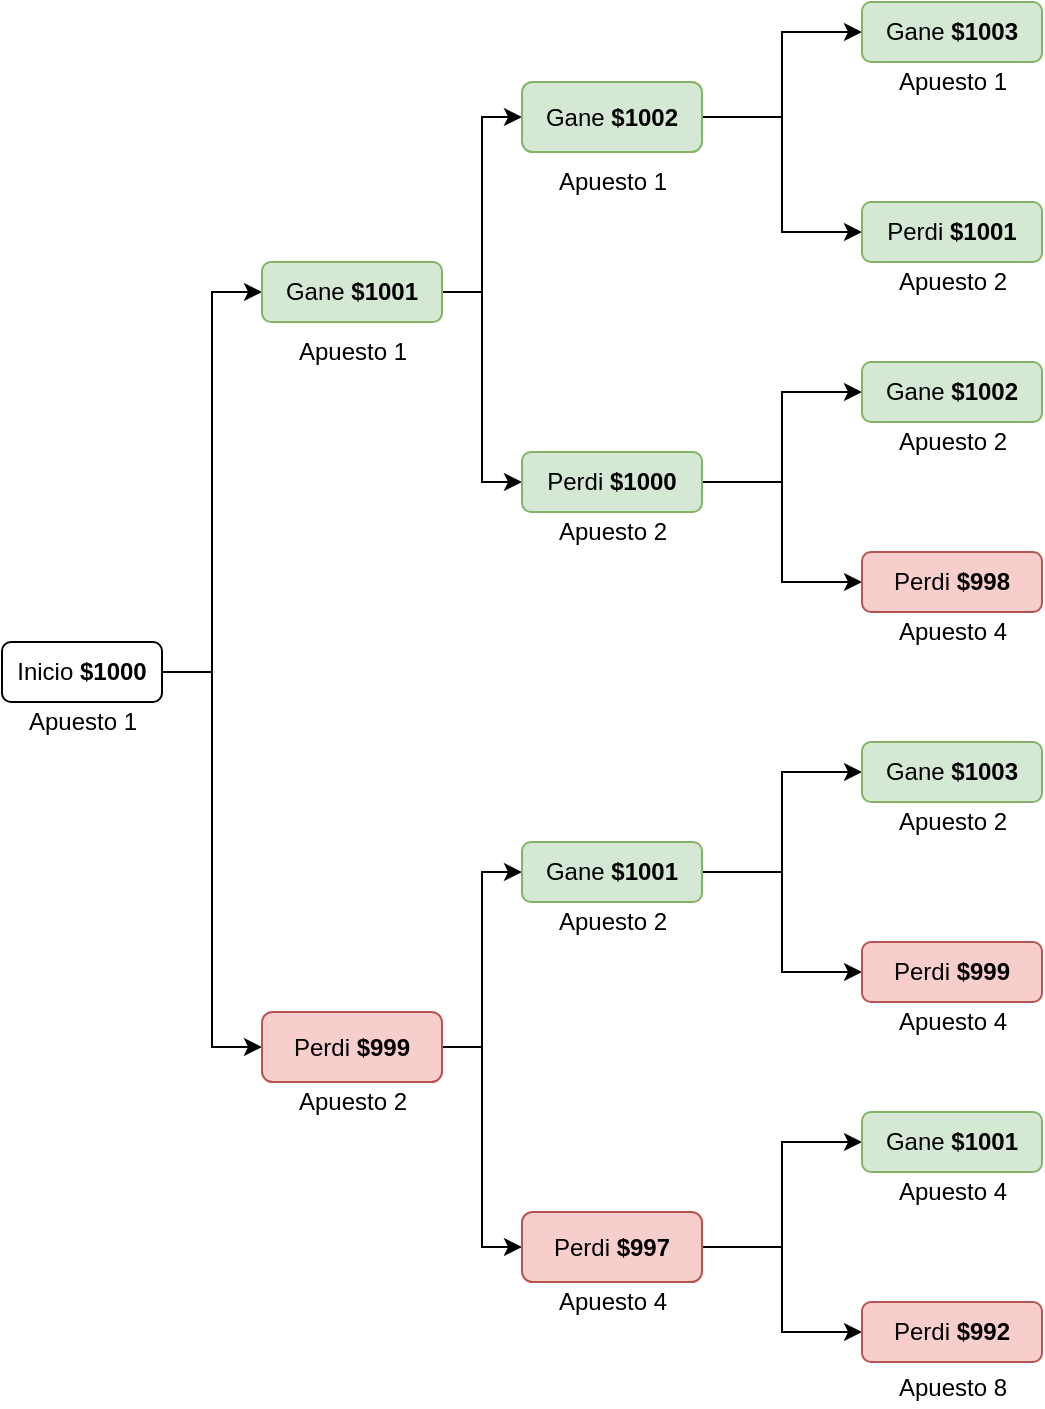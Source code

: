 <mxfile version="13.1.3" type="device" pages="2"><diagram id="SDtOnTAfS_eQup6l5M_r" name="Page-1"><mxGraphModel dx="1352" dy="767" grid="1" gridSize="10" guides="1" tooltips="1" connect="1" arrows="1" fold="1" page="1" pageScale="1" pageWidth="1100" pageHeight="850" math="0" shadow="0"><root><mxCell id="0"/><mxCell id="1" parent="0"/><mxCell id="ytkGR3_h_KX3dQlujP2u-19" style="edgeStyle=orthogonalEdgeStyle;rounded=0;orthogonalLoop=1;jettySize=auto;html=1;exitX=1;exitY=0.5;exitDx=0;exitDy=0;entryX=0;entryY=0.5;entryDx=0;entryDy=0;" edge="1" parent="1" source="ytkGR3_h_KX3dQlujP2u-1" target="ytkGR3_h_KX3dQlujP2u-2"><mxGeometry relative="1" as="geometry"/></mxCell><mxCell id="ytkGR3_h_KX3dQlujP2u-20" style="edgeStyle=orthogonalEdgeStyle;rounded=0;orthogonalLoop=1;jettySize=auto;html=1;exitX=1;exitY=0.5;exitDx=0;exitDy=0;entryX=0;entryY=0.5;entryDx=0;entryDy=0;" edge="1" parent="1" source="ytkGR3_h_KX3dQlujP2u-1" target="ytkGR3_h_KX3dQlujP2u-3"><mxGeometry relative="1" as="geometry"/></mxCell><mxCell id="ytkGR3_h_KX3dQlujP2u-1" value="Inicio&amp;nbsp;&lt;b&gt;$1000&lt;/b&gt;" style="rounded=1;whiteSpace=wrap;html=1;" vertex="1" parent="1"><mxGeometry x="250" y="420" width="80" height="30" as="geometry"/></mxCell><mxCell id="ytkGR3_h_KX3dQlujP2u-52" style="edgeStyle=orthogonalEdgeStyle;rounded=0;orthogonalLoop=1;jettySize=auto;html=1;exitX=1;exitY=0.5;exitDx=0;exitDy=0;entryX=0;entryY=0.5;entryDx=0;entryDy=0;" edge="1" parent="1" source="ytkGR3_h_KX3dQlujP2u-2" target="ytkGR3_h_KX3dQlujP2u-7"><mxGeometry relative="1" as="geometry"/></mxCell><mxCell id="ytkGR3_h_KX3dQlujP2u-53" style="edgeStyle=orthogonalEdgeStyle;rounded=0;orthogonalLoop=1;jettySize=auto;html=1;exitX=1;exitY=0.5;exitDx=0;exitDy=0;entryX=0;entryY=0.5;entryDx=0;entryDy=0;" edge="1" parent="1" source="ytkGR3_h_KX3dQlujP2u-2" target="ytkGR3_h_KX3dQlujP2u-6"><mxGeometry relative="1" as="geometry"/></mxCell><mxCell id="ytkGR3_h_KX3dQlujP2u-2" value="Gane&amp;nbsp;&lt;b&gt;$1001&lt;/b&gt;" style="rounded=1;whiteSpace=wrap;html=1;fillColor=#d5e8d4;strokeColor=#82b366;" vertex="1" parent="1"><mxGeometry x="380" y="230" width="90" height="30" as="geometry"/></mxCell><mxCell id="ytkGR3_h_KX3dQlujP2u-23" style="edgeStyle=orthogonalEdgeStyle;rounded=0;orthogonalLoop=1;jettySize=auto;html=1;exitX=1;exitY=0.5;exitDx=0;exitDy=0;entryX=0;entryY=0.5;entryDx=0;entryDy=0;" edge="1" parent="1" source="ytkGR3_h_KX3dQlujP2u-3" target="ytkGR3_h_KX3dQlujP2u-8"><mxGeometry relative="1" as="geometry"/></mxCell><mxCell id="ytkGR3_h_KX3dQlujP2u-24" style="edgeStyle=orthogonalEdgeStyle;rounded=0;orthogonalLoop=1;jettySize=auto;html=1;exitX=1;exitY=0.5;exitDx=0;exitDy=0;entryX=0;entryY=0.5;entryDx=0;entryDy=0;" edge="1" parent="1" source="ytkGR3_h_KX3dQlujP2u-3" target="ytkGR3_h_KX3dQlujP2u-9"><mxGeometry relative="1" as="geometry"/></mxCell><mxCell id="ytkGR3_h_KX3dQlujP2u-3" value="Perdi &lt;b&gt;$999&lt;/b&gt;" style="rounded=1;whiteSpace=wrap;html=1;fillColor=#f8cecc;strokeColor=#b85450;" vertex="1" parent="1"><mxGeometry x="380" y="605" width="90" height="35" as="geometry"/></mxCell><mxCell id="ytkGR3_h_KX3dQlujP2u-27" style="edgeStyle=orthogonalEdgeStyle;rounded=0;orthogonalLoop=1;jettySize=auto;html=1;exitX=1;exitY=0.5;exitDx=0;exitDy=0;entryX=0;entryY=0.5;entryDx=0;entryDy=0;" edge="1" parent="1" source="ytkGR3_h_KX3dQlujP2u-6" target="ytkGR3_h_KX3dQlujP2u-10"><mxGeometry relative="1" as="geometry"/></mxCell><mxCell id="ytkGR3_h_KX3dQlujP2u-28" style="edgeStyle=orthogonalEdgeStyle;rounded=0;orthogonalLoop=1;jettySize=auto;html=1;exitX=1;exitY=0.5;exitDx=0;exitDy=0;entryX=0;entryY=0.5;entryDx=0;entryDy=0;" edge="1" parent="1" source="ytkGR3_h_KX3dQlujP2u-6" target="ytkGR3_h_KX3dQlujP2u-11"><mxGeometry relative="1" as="geometry"/></mxCell><mxCell id="ytkGR3_h_KX3dQlujP2u-6" value="Perdi &lt;b&gt;$1000&lt;/b&gt;" style="rounded=1;whiteSpace=wrap;html=1;fillColor=#d5e8d4;strokeColor=#82b366;" vertex="1" parent="1"><mxGeometry x="510" y="325" width="90" height="30" as="geometry"/></mxCell><mxCell id="ytkGR3_h_KX3dQlujP2u-25" style="edgeStyle=orthogonalEdgeStyle;rounded=0;orthogonalLoop=1;jettySize=auto;html=1;exitX=1;exitY=0.5;exitDx=0;exitDy=0;entryX=0;entryY=0.5;entryDx=0;entryDy=0;" edge="1" parent="1" source="ytkGR3_h_KX3dQlujP2u-7" target="ytkGR3_h_KX3dQlujP2u-12"><mxGeometry relative="1" as="geometry"/></mxCell><mxCell id="ytkGR3_h_KX3dQlujP2u-26" style="edgeStyle=orthogonalEdgeStyle;rounded=0;orthogonalLoop=1;jettySize=auto;html=1;exitX=1;exitY=0.5;exitDx=0;exitDy=0;entryX=0;entryY=0.5;entryDx=0;entryDy=0;" edge="1" parent="1" source="ytkGR3_h_KX3dQlujP2u-7" target="ytkGR3_h_KX3dQlujP2u-13"><mxGeometry relative="1" as="geometry"/></mxCell><mxCell id="ytkGR3_h_KX3dQlujP2u-7" value="Gane&amp;nbsp;&lt;b&gt;$1002&lt;/b&gt;" style="rounded=1;whiteSpace=wrap;html=1;fillColor=#d5e8d4;strokeColor=#82b366;" vertex="1" parent="1"><mxGeometry x="510" y="140" width="90" height="35" as="geometry"/></mxCell><mxCell id="ytkGR3_h_KX3dQlujP2u-29" style="edgeStyle=orthogonalEdgeStyle;rounded=0;orthogonalLoop=1;jettySize=auto;html=1;exitX=1;exitY=0.5;exitDx=0;exitDy=0;entryX=0;entryY=0.5;entryDx=0;entryDy=0;" edge="1" parent="1" source="ytkGR3_h_KX3dQlujP2u-8" target="ytkGR3_h_KX3dQlujP2u-14"><mxGeometry relative="1" as="geometry"/></mxCell><mxCell id="ytkGR3_h_KX3dQlujP2u-30" style="edgeStyle=orthogonalEdgeStyle;rounded=0;orthogonalLoop=1;jettySize=auto;html=1;exitX=1;exitY=0.5;exitDx=0;exitDy=0;entryX=0;entryY=0.5;entryDx=0;entryDy=0;" edge="1" parent="1" source="ytkGR3_h_KX3dQlujP2u-8" target="ytkGR3_h_KX3dQlujP2u-15"><mxGeometry relative="1" as="geometry"/></mxCell><mxCell id="ytkGR3_h_KX3dQlujP2u-8" value="Gane &lt;b&gt;$1001&lt;/b&gt;" style="rounded=1;whiteSpace=wrap;html=1;fillColor=#d5e8d4;strokeColor=#82b366;" vertex="1" parent="1"><mxGeometry x="510" y="520" width="90" height="30" as="geometry"/></mxCell><mxCell id="ytkGR3_h_KX3dQlujP2u-31" style="edgeStyle=orthogonalEdgeStyle;rounded=0;orthogonalLoop=1;jettySize=auto;html=1;exitX=1;exitY=0.5;exitDx=0;exitDy=0;entryX=0;entryY=0.5;entryDx=0;entryDy=0;" edge="1" parent="1" source="ytkGR3_h_KX3dQlujP2u-9" target="ytkGR3_h_KX3dQlujP2u-16"><mxGeometry relative="1" as="geometry"/></mxCell><mxCell id="ytkGR3_h_KX3dQlujP2u-32" style="edgeStyle=orthogonalEdgeStyle;rounded=0;orthogonalLoop=1;jettySize=auto;html=1;exitX=1;exitY=0.5;exitDx=0;exitDy=0;entryX=0;entryY=0.5;entryDx=0;entryDy=0;" edge="1" parent="1" source="ytkGR3_h_KX3dQlujP2u-9" target="ytkGR3_h_KX3dQlujP2u-17"><mxGeometry relative="1" as="geometry"/></mxCell><mxCell id="ytkGR3_h_KX3dQlujP2u-9" value="Perdi &lt;b&gt;$997&lt;/b&gt;" style="rounded=1;whiteSpace=wrap;html=1;fillColor=#f8cecc;strokeColor=#b85450;" vertex="1" parent="1"><mxGeometry x="510" y="705" width="90" height="35" as="geometry"/></mxCell><mxCell id="ytkGR3_h_KX3dQlujP2u-10" value="Gane &lt;b&gt;$1002&lt;/b&gt;" style="rounded=1;whiteSpace=wrap;html=1;fillColor=#d5e8d4;strokeColor=#82b366;" vertex="1" parent="1"><mxGeometry x="680" y="280" width="90" height="30" as="geometry"/></mxCell><mxCell id="ytkGR3_h_KX3dQlujP2u-11" value="Perdi &lt;b&gt;$998&lt;/b&gt;" style="rounded=1;whiteSpace=wrap;html=1;fillColor=#f8cecc;strokeColor=#b85450;" vertex="1" parent="1"><mxGeometry x="680" y="375" width="90" height="30" as="geometry"/></mxCell><mxCell id="ytkGR3_h_KX3dQlujP2u-12" value="Gane &lt;b&gt;$1003&lt;/b&gt;" style="rounded=1;whiteSpace=wrap;html=1;fillColor=#d5e8d4;strokeColor=#82b366;" vertex="1" parent="1"><mxGeometry x="680" y="100" width="90" height="30" as="geometry"/></mxCell><mxCell id="ytkGR3_h_KX3dQlujP2u-13" value="Perdi &lt;b&gt;$1001&lt;/b&gt;" style="rounded=1;whiteSpace=wrap;html=1;fillColor=#d5e8d4;strokeColor=#82b366;" vertex="1" parent="1"><mxGeometry x="680" y="200" width="90" height="30" as="geometry"/></mxCell><mxCell id="ytkGR3_h_KX3dQlujP2u-14" value="Gane &lt;b&gt;$1003&lt;/b&gt;" style="rounded=1;whiteSpace=wrap;html=1;fillColor=#d5e8d4;strokeColor=#82b366;" vertex="1" parent="1"><mxGeometry x="680" y="470" width="90" height="30" as="geometry"/></mxCell><mxCell id="ytkGR3_h_KX3dQlujP2u-15" value="Perdi &lt;b&gt;$999&lt;/b&gt;" style="rounded=1;whiteSpace=wrap;html=1;fillColor=#f8cecc;strokeColor=#b85450;" vertex="1" parent="1"><mxGeometry x="680" y="570" width="90" height="30" as="geometry"/></mxCell><mxCell id="ytkGR3_h_KX3dQlujP2u-16" value="Gane &lt;b&gt;$1001&lt;/b&gt;" style="rounded=1;whiteSpace=wrap;html=1;fillColor=#d5e8d4;strokeColor=#82b366;" vertex="1" parent="1"><mxGeometry x="680" y="655" width="90" height="30" as="geometry"/></mxCell><mxCell id="ytkGR3_h_KX3dQlujP2u-17" value="Perdi &lt;b&gt;$992&lt;/b&gt;" style="rounded=1;whiteSpace=wrap;html=1;fillColor=#f8cecc;strokeColor=#b85450;" vertex="1" parent="1"><mxGeometry x="680" y="750" width="90" height="30" as="geometry"/></mxCell><mxCell id="ytkGR3_h_KX3dQlujP2u-33" value="&lt;div&gt;Apuesto 1&lt;/div&gt;" style="text;html=1;align=center;verticalAlign=middle;resizable=0;points=[];autosize=1;" vertex="1" parent="1"><mxGeometry x="255" y="450" width="70" height="20" as="geometry"/></mxCell><mxCell id="ytkGR3_h_KX3dQlujP2u-36" value="&lt;div&gt;Apuesto 1&lt;/div&gt;" style="text;html=1;align=center;verticalAlign=middle;resizable=0;points=[];autosize=1;" vertex="1" parent="1"><mxGeometry x="390" y="265" width="70" height="20" as="geometry"/></mxCell><mxCell id="ytkGR3_h_KX3dQlujP2u-37" value="&lt;div&gt;Apuesto 1&lt;/div&gt;" style="text;html=1;align=center;verticalAlign=middle;resizable=0;points=[];autosize=1;" vertex="1" parent="1"><mxGeometry x="520" y="180" width="70" height="20" as="geometry"/></mxCell><mxCell id="ytkGR3_h_KX3dQlujP2u-38" value="&lt;div&gt;Apuesto 1&lt;/div&gt;" style="text;html=1;align=center;verticalAlign=middle;resizable=0;points=[];autosize=1;" vertex="1" parent="1"><mxGeometry x="690" y="130" width="70" height="20" as="geometry"/></mxCell><mxCell id="ytkGR3_h_KX3dQlujP2u-39" value="&lt;div&gt;Apuesto 2&lt;br&gt;&lt;/div&gt;" style="text;html=1;align=center;verticalAlign=middle;resizable=0;points=[];autosize=1;" vertex="1" parent="1"><mxGeometry x="520" y="355" width="70" height="20" as="geometry"/></mxCell><mxCell id="ytkGR3_h_KX3dQlujP2u-40" value="&lt;div&gt;Apuesto 2&lt;br&gt;&lt;/div&gt;" style="text;html=1;align=center;verticalAlign=middle;resizable=0;points=[];autosize=1;" vertex="1" parent="1"><mxGeometry x="520" y="550" width="70" height="20" as="geometry"/></mxCell><mxCell id="ytkGR3_h_KX3dQlujP2u-41" value="&lt;div&gt;Apuesto 2&lt;br&gt;&lt;/div&gt;" style="text;html=1;align=center;verticalAlign=middle;resizable=0;points=[];autosize=1;" vertex="1" parent="1"><mxGeometry x="390" y="640" width="70" height="20" as="geometry"/></mxCell><mxCell id="ytkGR3_h_KX3dQlujP2u-44" value="&lt;div&gt;Apuesto 4&lt;br&gt;&lt;/div&gt;" style="text;html=1;align=center;verticalAlign=middle;resizable=0;points=[];autosize=1;" vertex="1" parent="1"><mxGeometry x="520" y="740" width="70" height="20" as="geometry"/></mxCell><mxCell id="ytkGR3_h_KX3dQlujP2u-45" value="&lt;div&gt;Apuesto 4&lt;br&gt;&lt;/div&gt;" style="text;html=1;align=center;verticalAlign=middle;resizable=0;points=[];autosize=1;" vertex="1" parent="1"><mxGeometry x="690" y="405" width="70" height="20" as="geometry"/></mxCell><mxCell id="ytkGR3_h_KX3dQlujP2u-46" value="&lt;div&gt;Apuesto 2&lt;br&gt;&lt;/div&gt;" style="text;html=1;align=center;verticalAlign=middle;resizable=0;points=[];autosize=1;" vertex="1" parent="1"><mxGeometry x="690" y="500" width="70" height="20" as="geometry"/></mxCell><mxCell id="ytkGR3_h_KX3dQlujP2u-47" value="&lt;div&gt;Apuesto 4&lt;br&gt;&lt;/div&gt;" style="text;html=1;align=center;verticalAlign=middle;resizable=0;points=[];autosize=1;" vertex="1" parent="1"><mxGeometry x="690" y="600" width="70" height="20" as="geometry"/></mxCell><mxCell id="ytkGR3_h_KX3dQlujP2u-48" value="&lt;div&gt;Apuesto 4&lt;br&gt;&lt;/div&gt;" style="text;html=1;align=center;verticalAlign=middle;resizable=0;points=[];autosize=1;" vertex="1" parent="1"><mxGeometry x="690" y="685" width="70" height="20" as="geometry"/></mxCell><mxCell id="ytkGR3_h_KX3dQlujP2u-49" value="&lt;div&gt;Apuesto 8&lt;br&gt;&lt;/div&gt;" style="text;html=1;align=center;verticalAlign=middle;resizable=0;points=[];autosize=1;" vertex="1" parent="1"><mxGeometry x="690" y="782.5" width="70" height="20" as="geometry"/></mxCell><mxCell id="ytkGR3_h_KX3dQlujP2u-50" value="&lt;div&gt;Apuesto 2&lt;br&gt;&lt;/div&gt;" style="text;html=1;align=center;verticalAlign=middle;resizable=0;points=[];autosize=1;" vertex="1" parent="1"><mxGeometry x="690" y="310" width="70" height="20" as="geometry"/></mxCell><mxCell id="ytkGR3_h_KX3dQlujP2u-51" value="&lt;div&gt;Apuesto 2&lt;br&gt;&lt;/div&gt;" style="text;html=1;align=center;verticalAlign=middle;resizable=0;points=[];autosize=1;" vertex="1" parent="1"><mxGeometry x="690" y="230" width="70" height="20" as="geometry"/></mxCell></root></mxGraphModel></diagram><diagram id="U5cDrunF7uf4y17Dgkmx" name="Page-2"><mxGraphModel dx="1352" dy="767" grid="1" gridSize="10" guides="1" tooltips="1" connect="1" arrows="1" fold="1" page="1" pageScale="1" pageWidth="1100" pageHeight="850" math="0" shadow="0"><root><mxCell id="wwCmGBaWW1LT8WmXwq8J-0"/><mxCell id="wwCmGBaWW1LT8WmXwq8J-1" parent="wwCmGBaWW1LT8WmXwq8J-0"/><mxCell id="4OLi9guNsH5vHpTdLhR5-0" style="edgeStyle=orthogonalEdgeStyle;rounded=0;orthogonalLoop=1;jettySize=auto;html=1;exitX=1;exitY=0.5;exitDx=0;exitDy=0;entryX=0;entryY=0.5;entryDx=0;entryDy=0;" edge="1" parent="wwCmGBaWW1LT8WmXwq8J-1" source="4OLi9guNsH5vHpTdLhR5-2" target="4OLi9guNsH5vHpTdLhR5-5"><mxGeometry relative="1" as="geometry"/></mxCell><mxCell id="4OLi9guNsH5vHpTdLhR5-1" style="edgeStyle=orthogonalEdgeStyle;rounded=0;orthogonalLoop=1;jettySize=auto;html=1;exitX=1;exitY=0.5;exitDx=0;exitDy=0;entryX=0;entryY=0.5;entryDx=0;entryDy=0;" edge="1" parent="wwCmGBaWW1LT8WmXwq8J-1" source="4OLi9guNsH5vHpTdLhR5-2" target="4OLi9guNsH5vHpTdLhR5-8"><mxGeometry relative="1" as="geometry"/></mxCell><mxCell id="4OLi9guNsH5vHpTdLhR5-2" value="Inicio&amp;nbsp;&lt;b&gt;$1000&lt;/b&gt;" style="rounded=1;whiteSpace=wrap;html=1;" vertex="1" parent="wwCmGBaWW1LT8WmXwq8J-1"><mxGeometry x="40" y="360" width="80" height="30" as="geometry"/></mxCell><mxCell id="4OLi9guNsH5vHpTdLhR5-3" style="edgeStyle=orthogonalEdgeStyle;rounded=0;orthogonalLoop=1;jettySize=auto;html=1;exitX=1;exitY=0.5;exitDx=0;exitDy=0;entryX=0;entryY=0.5;entryDx=0;entryDy=0;" edge="1" parent="wwCmGBaWW1LT8WmXwq8J-1" source="4OLi9guNsH5vHpTdLhR5-5" target="4OLi9guNsH5vHpTdLhR5-14"><mxGeometry relative="1" as="geometry"/></mxCell><mxCell id="4OLi9guNsH5vHpTdLhR5-4" style="edgeStyle=orthogonalEdgeStyle;rounded=0;orthogonalLoop=1;jettySize=auto;html=1;exitX=1;exitY=0.5;exitDx=0;exitDy=0;entryX=0;entryY=0.5;entryDx=0;entryDy=0;" edge="1" parent="wwCmGBaWW1LT8WmXwq8J-1" source="4OLi9guNsH5vHpTdLhR5-5" target="4OLi9guNsH5vHpTdLhR5-11"><mxGeometry relative="1" as="geometry"/></mxCell><mxCell id="4OLi9guNsH5vHpTdLhR5-5" value="Gane&amp;nbsp;&lt;b&gt;$1001&lt;/b&gt;" style="rounded=1;whiteSpace=wrap;html=1;fillColor=#d5e8d4;strokeColor=#82b366;" vertex="1" parent="wwCmGBaWW1LT8WmXwq8J-1"><mxGeometry x="170" y="170" width="90" height="30" as="geometry"/></mxCell><mxCell id="4OLi9guNsH5vHpTdLhR5-6" style="edgeStyle=orthogonalEdgeStyle;rounded=0;orthogonalLoop=1;jettySize=auto;html=1;exitX=1;exitY=0.5;exitDx=0;exitDy=0;entryX=0;entryY=0.5;entryDx=0;entryDy=0;" edge="1" parent="wwCmGBaWW1LT8WmXwq8J-1" source="4OLi9guNsH5vHpTdLhR5-8" target="4OLi9guNsH5vHpTdLhR5-17"><mxGeometry relative="1" as="geometry"/></mxCell><mxCell id="4OLi9guNsH5vHpTdLhR5-7" style="edgeStyle=orthogonalEdgeStyle;rounded=0;orthogonalLoop=1;jettySize=auto;html=1;exitX=1;exitY=0.5;exitDx=0;exitDy=0;entryX=0;entryY=0.5;entryDx=0;entryDy=0;" edge="1" parent="wwCmGBaWW1LT8WmXwq8J-1" source="4OLi9guNsH5vHpTdLhR5-8" target="4OLi9guNsH5vHpTdLhR5-20"><mxGeometry relative="1" as="geometry"/></mxCell><mxCell id="4OLi9guNsH5vHpTdLhR5-8" value="Perdi &lt;b&gt;$999&lt;/b&gt;" style="rounded=1;whiteSpace=wrap;html=1;fillColor=#f8cecc;strokeColor=#b85450;" vertex="1" parent="wwCmGBaWW1LT8WmXwq8J-1"><mxGeometry x="170" y="545" width="90" height="35" as="geometry"/></mxCell><mxCell id="4OLi9guNsH5vHpTdLhR5-9" style="edgeStyle=orthogonalEdgeStyle;rounded=0;orthogonalLoop=1;jettySize=auto;html=1;exitX=1;exitY=0.5;exitDx=0;exitDy=0;entryX=0;entryY=0.5;entryDx=0;entryDy=0;" edge="1" parent="wwCmGBaWW1LT8WmXwq8J-1" source="4OLi9guNsH5vHpTdLhR5-11" target="4OLi9guNsH5vHpTdLhR5-21"><mxGeometry relative="1" as="geometry"/></mxCell><mxCell id="4OLi9guNsH5vHpTdLhR5-10" style="edgeStyle=orthogonalEdgeStyle;rounded=0;orthogonalLoop=1;jettySize=auto;html=1;exitX=1;exitY=0.5;exitDx=0;exitDy=0;entryX=0;entryY=0.5;entryDx=0;entryDy=0;" edge="1" parent="wwCmGBaWW1LT8WmXwq8J-1" source="4OLi9guNsH5vHpTdLhR5-11" target="4OLi9guNsH5vHpTdLhR5-22"><mxGeometry relative="1" as="geometry"/></mxCell><mxCell id="4OLi9guNsH5vHpTdLhR5-11" value="Perdi &lt;b&gt;$1000&lt;/b&gt;" style="rounded=1;whiteSpace=wrap;html=1;fillColor=#d5e8d4;strokeColor=#82b366;" vertex="1" parent="wwCmGBaWW1LT8WmXwq8J-1"><mxGeometry x="300" y="265" width="90" height="30" as="geometry"/></mxCell><mxCell id="4OLi9guNsH5vHpTdLhR5-12" style="edgeStyle=orthogonalEdgeStyle;rounded=0;orthogonalLoop=1;jettySize=auto;html=1;exitX=1;exitY=0.5;exitDx=0;exitDy=0;entryX=0;entryY=0.5;entryDx=0;entryDy=0;" edge="1" parent="wwCmGBaWW1LT8WmXwq8J-1" source="4OLi9guNsH5vHpTdLhR5-14" target="4OLi9guNsH5vHpTdLhR5-23"><mxGeometry relative="1" as="geometry"/></mxCell><mxCell id="4OLi9guNsH5vHpTdLhR5-13" style="edgeStyle=orthogonalEdgeStyle;rounded=0;orthogonalLoop=1;jettySize=auto;html=1;exitX=1;exitY=0.5;exitDx=0;exitDy=0;entryX=0;entryY=0.5;entryDx=0;entryDy=0;" edge="1" parent="wwCmGBaWW1LT8WmXwq8J-1" source="4OLi9guNsH5vHpTdLhR5-14" target="4OLi9guNsH5vHpTdLhR5-24"><mxGeometry relative="1" as="geometry"/></mxCell><mxCell id="4OLi9guNsH5vHpTdLhR5-14" value="Gane&amp;nbsp;&lt;b&gt;$1002&lt;/b&gt;" style="rounded=1;whiteSpace=wrap;html=1;fillColor=#d5e8d4;strokeColor=#82b366;" vertex="1" parent="wwCmGBaWW1LT8WmXwq8J-1"><mxGeometry x="300" y="80" width="90" height="35" as="geometry"/></mxCell><mxCell id="4OLi9guNsH5vHpTdLhR5-15" style="edgeStyle=orthogonalEdgeStyle;rounded=0;orthogonalLoop=1;jettySize=auto;html=1;exitX=1;exitY=0.5;exitDx=0;exitDy=0;entryX=0;entryY=0.5;entryDx=0;entryDy=0;" edge="1" parent="wwCmGBaWW1LT8WmXwq8J-1" source="4OLi9guNsH5vHpTdLhR5-17" target="4OLi9guNsH5vHpTdLhR5-25"><mxGeometry relative="1" as="geometry"/></mxCell><mxCell id="4OLi9guNsH5vHpTdLhR5-16" style="edgeStyle=orthogonalEdgeStyle;rounded=0;orthogonalLoop=1;jettySize=auto;html=1;exitX=1;exitY=0.5;exitDx=0;exitDy=0;entryX=0;entryY=0.5;entryDx=0;entryDy=0;" edge="1" parent="wwCmGBaWW1LT8WmXwq8J-1" source="4OLi9guNsH5vHpTdLhR5-17" target="4OLi9guNsH5vHpTdLhR5-26"><mxGeometry relative="1" as="geometry"/></mxCell><mxCell id="4OLi9guNsH5vHpTdLhR5-17" value="Gane &lt;b&gt;$1001&lt;/b&gt;" style="rounded=1;whiteSpace=wrap;html=1;fillColor=#d5e8d4;strokeColor=#82b366;" vertex="1" parent="wwCmGBaWW1LT8WmXwq8J-1"><mxGeometry x="300" y="460" width="90" height="30" as="geometry"/></mxCell><mxCell id="4OLi9guNsH5vHpTdLhR5-18" style="edgeStyle=orthogonalEdgeStyle;rounded=0;orthogonalLoop=1;jettySize=auto;html=1;exitX=1;exitY=0.5;exitDx=0;exitDy=0;entryX=0;entryY=0.5;entryDx=0;entryDy=0;" edge="1" parent="wwCmGBaWW1LT8WmXwq8J-1" source="4OLi9guNsH5vHpTdLhR5-20" target="4OLi9guNsH5vHpTdLhR5-27"><mxGeometry relative="1" as="geometry"/></mxCell><mxCell id="4OLi9guNsH5vHpTdLhR5-19" style="edgeStyle=orthogonalEdgeStyle;rounded=0;orthogonalLoop=1;jettySize=auto;html=1;exitX=1;exitY=0.5;exitDx=0;exitDy=0;entryX=0;entryY=0.5;entryDx=0;entryDy=0;" edge="1" parent="wwCmGBaWW1LT8WmXwq8J-1" source="4OLi9guNsH5vHpTdLhR5-20" target="4OLi9guNsH5vHpTdLhR5-28"><mxGeometry relative="1" as="geometry"/></mxCell><mxCell id="4OLi9guNsH5vHpTdLhR5-20" value="Perdi &lt;b&gt;$997&lt;/b&gt;" style="rounded=1;whiteSpace=wrap;html=1;fillColor=#f8cecc;strokeColor=#b85450;" vertex="1" parent="wwCmGBaWW1LT8WmXwq8J-1"><mxGeometry x="300" y="645" width="90" height="35" as="geometry"/></mxCell><mxCell id="4OLi9guNsH5vHpTdLhR5-21" value="Gane &lt;b&gt;$1002&lt;/b&gt;" style="rounded=1;whiteSpace=wrap;html=1;fillColor=#d5e8d4;strokeColor=#82b366;" vertex="1" parent="wwCmGBaWW1LT8WmXwq8J-1"><mxGeometry x="470" y="220" width="90" height="30" as="geometry"/></mxCell><mxCell id="4OLi9guNsH5vHpTdLhR5-22" value="Perdi &lt;b&gt;$998&lt;/b&gt;" style="rounded=1;whiteSpace=wrap;html=1;fillColor=#f8cecc;strokeColor=#b85450;" vertex="1" parent="wwCmGBaWW1LT8WmXwq8J-1"><mxGeometry x="470" y="315" width="90" height="30" as="geometry"/></mxCell><mxCell id="4OLi9guNsH5vHpTdLhR5-23" value="Gane &lt;b&gt;$1003&lt;/b&gt;" style="rounded=1;whiteSpace=wrap;html=1;fillColor=#d5e8d4;strokeColor=#82b366;" vertex="1" parent="wwCmGBaWW1LT8WmXwq8J-1"><mxGeometry x="470" y="40" width="90" height="30" as="geometry"/></mxCell><mxCell id="4OLi9guNsH5vHpTdLhR5-24" value="Perdi &lt;b&gt;$1001&lt;/b&gt;" style="rounded=1;whiteSpace=wrap;html=1;fillColor=#d5e8d4;strokeColor=#82b366;" vertex="1" parent="wwCmGBaWW1LT8WmXwq8J-1"><mxGeometry x="470" y="140" width="90" height="30" as="geometry"/></mxCell><mxCell id="4OLi9guNsH5vHpTdLhR5-25" value="Gane &lt;b&gt;$1003&lt;/b&gt;" style="rounded=1;whiteSpace=wrap;html=1;fillColor=#d5e8d4;strokeColor=#82b366;" vertex="1" parent="wwCmGBaWW1LT8WmXwq8J-1"><mxGeometry x="470" y="410" width="90" height="30" as="geometry"/></mxCell><mxCell id="4OLi9guNsH5vHpTdLhR5-26" value="Perdi &lt;b&gt;$999&lt;/b&gt;" style="rounded=1;whiteSpace=wrap;html=1;fillColor=#f8cecc;strokeColor=#b85450;" vertex="1" parent="wwCmGBaWW1LT8WmXwq8J-1"><mxGeometry x="470" y="510" width="90" height="30" as="geometry"/></mxCell><mxCell id="4OLi9guNsH5vHpTdLhR5-27" value="Gane &lt;b&gt;$1001&lt;/b&gt;" style="rounded=1;whiteSpace=wrap;html=1;fillColor=#d5e8d4;strokeColor=#82b366;" vertex="1" parent="wwCmGBaWW1LT8WmXwq8J-1"><mxGeometry x="470" y="595" width="90" height="30" as="geometry"/></mxCell><mxCell id="4OLi9guNsH5vHpTdLhR5-28" value="Perdi &lt;b&gt;$992&lt;/b&gt;" style="rounded=1;whiteSpace=wrap;html=1;fillColor=#f8cecc;strokeColor=#b85450;" vertex="1" parent="wwCmGBaWW1LT8WmXwq8J-1"><mxGeometry x="470" y="690" width="90" height="30" as="geometry"/></mxCell><mxCell id="4OLi9guNsH5vHpTdLhR5-29" value="&lt;div&gt;Apuesto 1&lt;/div&gt;" style="text;html=1;align=center;verticalAlign=middle;resizable=0;points=[];autosize=1;" vertex="1" parent="wwCmGBaWW1LT8WmXwq8J-1"><mxGeometry x="45" y="390" width="70" height="20" as="geometry"/></mxCell><mxCell id="4OLi9guNsH5vHpTdLhR5-30" value="&lt;div&gt;Apuesto 1&lt;/div&gt;" style="text;html=1;align=center;verticalAlign=middle;resizable=0;points=[];autosize=1;" vertex="1" parent="wwCmGBaWW1LT8WmXwq8J-1"><mxGeometry x="180" y="205" width="70" height="20" as="geometry"/></mxCell><mxCell id="4OLi9guNsH5vHpTdLhR5-31" value="&lt;div&gt;Apuesto 1&lt;/div&gt;" style="text;html=1;align=center;verticalAlign=middle;resizable=0;points=[];autosize=1;" vertex="1" parent="wwCmGBaWW1LT8WmXwq8J-1"><mxGeometry x="310" y="120" width="70" height="20" as="geometry"/></mxCell><mxCell id="4OLi9guNsH5vHpTdLhR5-32" value="&lt;div&gt;Apuesto 1&lt;/div&gt;" style="text;html=1;align=center;verticalAlign=middle;resizable=0;points=[];autosize=1;" vertex="1" parent="wwCmGBaWW1LT8WmXwq8J-1"><mxGeometry x="480" y="70" width="70" height="20" as="geometry"/></mxCell><mxCell id="4OLi9guNsH5vHpTdLhR5-33" value="&lt;div&gt;Apuesto 2&lt;br&gt;&lt;/div&gt;" style="text;html=1;align=center;verticalAlign=middle;resizable=0;points=[];autosize=1;" vertex="1" parent="wwCmGBaWW1LT8WmXwq8J-1"><mxGeometry x="310" y="295" width="70" height="20" as="geometry"/></mxCell><mxCell id="4OLi9guNsH5vHpTdLhR5-34" value="&lt;div&gt;Apuesto 2&lt;br&gt;&lt;/div&gt;" style="text;html=1;align=center;verticalAlign=middle;resizable=0;points=[];autosize=1;" vertex="1" parent="wwCmGBaWW1LT8WmXwq8J-1"><mxGeometry x="310" y="490" width="70" height="20" as="geometry"/></mxCell><mxCell id="4OLi9guNsH5vHpTdLhR5-35" value="&lt;div&gt;Apuesto 2&lt;br&gt;&lt;/div&gt;" style="text;html=1;align=center;verticalAlign=middle;resizable=0;points=[];autosize=1;" vertex="1" parent="wwCmGBaWW1LT8WmXwq8J-1"><mxGeometry x="180" y="580" width="70" height="20" as="geometry"/></mxCell><mxCell id="4OLi9guNsH5vHpTdLhR5-36" value="&lt;div&gt;Apuesto 4&lt;br&gt;&lt;/div&gt;" style="text;html=1;align=center;verticalAlign=middle;resizable=0;points=[];autosize=1;" vertex="1" parent="wwCmGBaWW1LT8WmXwq8J-1"><mxGeometry x="310" y="680" width="70" height="20" as="geometry"/></mxCell><mxCell id="4OLi9guNsH5vHpTdLhR5-37" value="&lt;div&gt;Apuesto 4&lt;br&gt;&lt;/div&gt;" style="text;html=1;align=center;verticalAlign=middle;resizable=0;points=[];autosize=1;" vertex="1" parent="wwCmGBaWW1LT8WmXwq8J-1"><mxGeometry x="480" y="345" width="70" height="20" as="geometry"/></mxCell><mxCell id="4OLi9guNsH5vHpTdLhR5-38" value="&lt;div&gt;Apuesto 2&lt;br&gt;&lt;/div&gt;" style="text;html=1;align=center;verticalAlign=middle;resizable=0;points=[];autosize=1;" vertex="1" parent="wwCmGBaWW1LT8WmXwq8J-1"><mxGeometry x="480" y="440" width="70" height="20" as="geometry"/></mxCell><mxCell id="4OLi9guNsH5vHpTdLhR5-39" value="&lt;div&gt;Apuesto 4&lt;br&gt;&lt;/div&gt;" style="text;html=1;align=center;verticalAlign=middle;resizable=0;points=[];autosize=1;" vertex="1" parent="wwCmGBaWW1LT8WmXwq8J-1"><mxGeometry x="480" y="540" width="70" height="20" as="geometry"/></mxCell><mxCell id="4OLi9guNsH5vHpTdLhR5-40" value="&lt;div&gt;Apuesto 4&lt;br&gt;&lt;/div&gt;" style="text;html=1;align=center;verticalAlign=middle;resizable=0;points=[];autosize=1;" vertex="1" parent="wwCmGBaWW1LT8WmXwq8J-1"><mxGeometry x="480" y="625" width="70" height="20" as="geometry"/></mxCell><mxCell id="4OLi9guNsH5vHpTdLhR5-41" value="&lt;div&gt;Apuesto 8&lt;br&gt;&lt;/div&gt;" style="text;html=1;align=center;verticalAlign=middle;resizable=0;points=[];autosize=1;" vertex="1" parent="wwCmGBaWW1LT8WmXwq8J-1"><mxGeometry x="480" y="722.5" width="70" height="20" as="geometry"/></mxCell><mxCell id="4OLi9guNsH5vHpTdLhR5-42" value="&lt;div&gt;Apuesto 2&lt;br&gt;&lt;/div&gt;" style="text;html=1;align=center;verticalAlign=middle;resizable=0;points=[];autosize=1;" vertex="1" parent="wwCmGBaWW1LT8WmXwq8J-1"><mxGeometry x="480" y="250" width="70" height="20" as="geometry"/></mxCell><mxCell id="4OLi9guNsH5vHpTdLhR5-43" value="&lt;div&gt;Apuesto 2&lt;br&gt;&lt;/div&gt;" style="text;html=1;align=center;verticalAlign=middle;resizable=0;points=[];autosize=1;" vertex="1" parent="wwCmGBaWW1LT8WmXwq8J-1"><mxGeometry x="480" y="170" width="70" height="20" as="geometry"/></mxCell></root></mxGraphModel></diagram></mxfile>